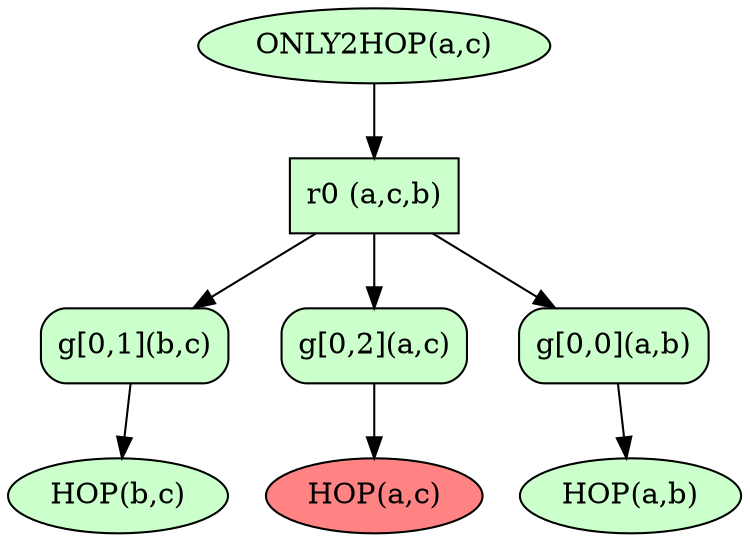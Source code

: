 digraph
{
	rankdir="TB"

	node [shape="box", style=filled, color=black, fillcolor="#CBFFCB"]
RULE_0_WON_a_c_b_ [label="r0 (a,c,b)", texlbl="$r_0(a,c,b)$"]


	node [shape="box", style=filled, color=black, fillcolor="#FF8383"]


	node [shape="box", style="rounded,filled", color=black, fillcolor="#CBFFCB"]
GOAL_0_1_WON_b_c_ [label="g[0,1](b,c)", texlbl="$g_{0}^{1}(b,c)$"]
GOAL_0_2_WON_a_c_ [label="g[0,2](a,c)", texlbl="$g_{0}^{2}(a,c)$"]
GOAL_0_0_WON_a_b_ [label="g[0,0](a,b)", texlbl="$g_{0}^{0}(a,b)$"]


	node [shape="box", style="rounded,filled", color=black, fillcolor="#FF8383"]


	node [shape="ellipse", style=filled, color=black, fillcolor="#CBFFCB"]
REL_ONLY2HOP_WON_a_c_ [label="ONLY2HOP(a,c)", texlbl="$ONLY2HOP(a,c)$"]


	node [shape="ellipse", style=filled, color=black, fillcolor="#FF8383"]


	node [shape="ellipse", style=filled, color=black, fillcolor="#CBFFCB"]


	node [shape="ellipse", style=filled, color=black, fillcolor="#FF8383"]


	node [shape="box", style=filled, color=black, fillcolor="#CBFFCB"]


	node [shape="box", style=filled, color=black, fillcolor="#FF8383"]


	node [shape="ellipse", style=filled, color=black, fillcolor="#CBFFCB"]
TUPLE_HOP_WON_b_c_ [label="HOP(b,c)", texlbl="$HOP(b,c)$"]
TUPLE_HOP_WON_a_b_ [label="HOP(a,b)", texlbl="$HOP(a,b)$"]


	node [shape="ellipse", style=filled, color=black, fillcolor="#FF8383"]
TUPLE_HOP_LOST_a_c_ [label="HOP(a,c)", texlbl="$HOP(a,c)$"]


	node [shape="point"]


	node [shape="square", width=0.011, height=0.011, fillcolor=black]
	REL_ONLY2HOP_WON_a_c_ -> RULE_0_WON_a_c_b_
	GOAL_0_1_WON_b_c_ -> TUPLE_HOP_WON_b_c_
	GOAL_0_2_WON_a_c_ -> TUPLE_HOP_LOST_a_c_
	RULE_0_WON_a_c_b_ -> GOAL_0_2_WON_a_c_
	RULE_0_WON_a_c_b_ -> GOAL_0_0_WON_a_b_
	GOAL_0_0_WON_a_b_ -> TUPLE_HOP_WON_a_b_
	RULE_0_WON_a_c_b_ -> GOAL_0_1_WON_b_c_

}
